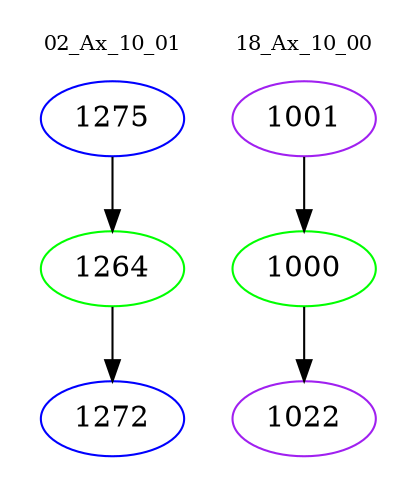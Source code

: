 digraph{
subgraph cluster_0 {
color = white
label = "02_Ax_10_01";
fontsize=10;
T0_1275 [label="1275", color="blue"]
T0_1275 -> T0_1264 [color="black"]
T0_1264 [label="1264", color="green"]
T0_1264 -> T0_1272 [color="black"]
T0_1272 [label="1272", color="blue"]
}
subgraph cluster_1 {
color = white
label = "18_Ax_10_00";
fontsize=10;
T1_1001 [label="1001", color="purple"]
T1_1001 -> T1_1000 [color="black"]
T1_1000 [label="1000", color="green"]
T1_1000 -> T1_1022 [color="black"]
T1_1022 [label="1022", color="purple"]
}
}
